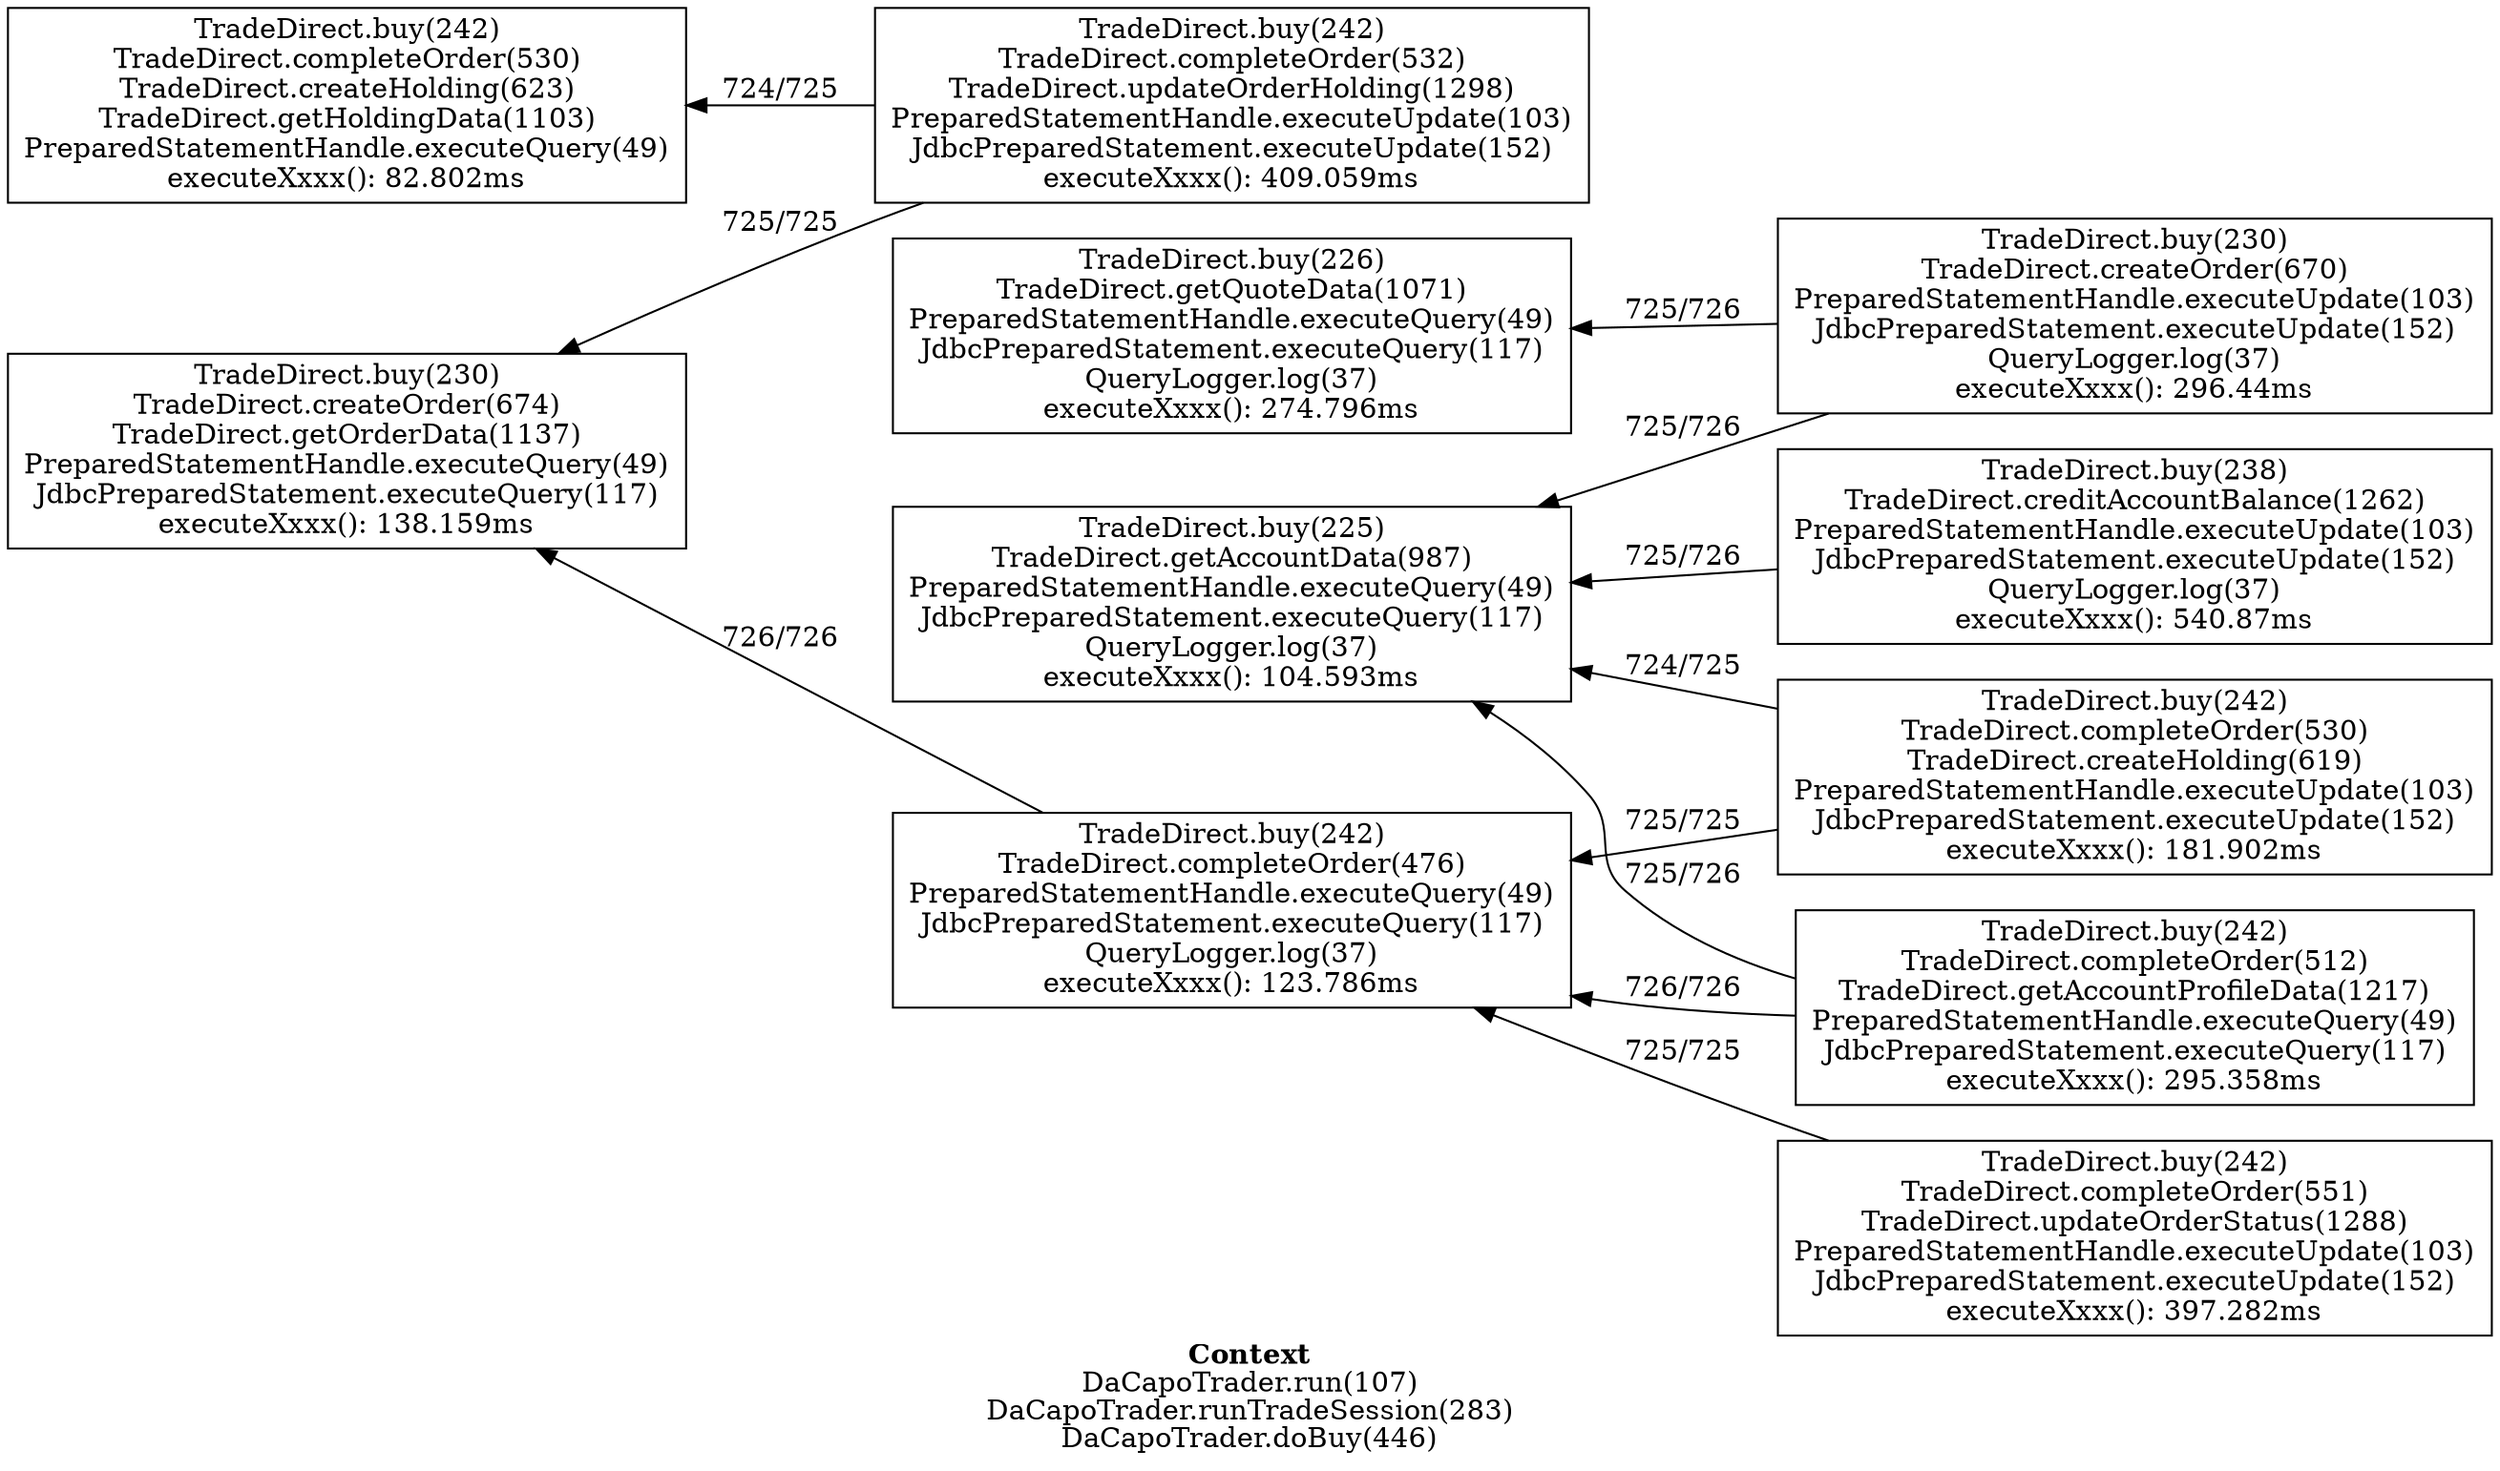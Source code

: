 digraph 797430398 { 
label=<<font face="Times-Bold">Context</font><br/>DaCapoTrader.run(107)<br/>DaCapoTrader.runTradeSession(283)<br/>DaCapoTrader.doBuy(446)>;rankdir=RL;
1 [label="TradeDirect.buy(242)\nTradeDirect.completeOrder(530)\nTradeDirect.createHolding(623)\nTradeDirect.getHoldingData(1103)\nPreparedStatementHandle.executeQuery(49)\nexecuteXxxx(): 82.802ms", shape=box];
2 [label="TradeDirect.buy(226)\nTradeDirect.getQuoteData(1071)\nPreparedStatementHandle.executeQuery(49)\nJdbcPreparedStatement.executeQuery(117)\nQueryLogger.log(37)\nexecuteXxxx(): 274.796ms", shape=box];
3 [label="TradeDirect.buy(242)\nTradeDirect.completeOrder(530)\nTradeDirect.createHolding(619)\nPreparedStatementHandle.executeUpdate(103)\nJdbcPreparedStatement.executeUpdate(152)\nexecuteXxxx(): 181.902ms", shape=box];
4 [label="TradeDirect.buy(230)\nTradeDirect.createOrder(670)\nPreparedStatementHandle.executeUpdate(103)\nJdbcPreparedStatement.executeUpdate(152)\nQueryLogger.log(37)\nexecuteXxxx(): 296.44ms", shape=box];
5 [label="TradeDirect.buy(225)\nTradeDirect.getAccountData(987)\nPreparedStatementHandle.executeQuery(49)\nJdbcPreparedStatement.executeQuery(117)\nQueryLogger.log(37)\nexecuteXxxx(): 104.593ms", shape=box];
6 [label="TradeDirect.buy(242)\nTradeDirect.completeOrder(551)\nTradeDirect.updateOrderStatus(1288)\nPreparedStatementHandle.executeUpdate(103)\nJdbcPreparedStatement.executeUpdate(152)\nexecuteXxxx(): 397.282ms", shape=box];
7 [label="TradeDirect.buy(242)\nTradeDirect.completeOrder(512)\nTradeDirect.getAccountProfileData(1217)\nPreparedStatementHandle.executeQuery(49)\nJdbcPreparedStatement.executeQuery(117)\nexecuteXxxx(): 295.358ms", shape=box];
8 [label="TradeDirect.buy(230)\nTradeDirect.createOrder(674)\nTradeDirect.getOrderData(1137)\nPreparedStatementHandle.executeQuery(49)\nJdbcPreparedStatement.executeQuery(117)\nexecuteXxxx(): 138.159ms", shape=box];
9 [label="TradeDirect.buy(242)\nTradeDirect.completeOrder(532)\nTradeDirect.updateOrderHolding(1298)\nPreparedStatementHandle.executeUpdate(103)\nJdbcPreparedStatement.executeUpdate(152)\nexecuteXxxx(): 409.059ms", shape=box];
10 [label="TradeDirect.buy(242)\nTradeDirect.completeOrder(476)\nPreparedStatementHandle.executeQuery(49)\nJdbcPreparedStatement.executeQuery(117)\nQueryLogger.log(37)\nexecuteXxxx(): 123.786ms", shape=box];
11 [label="TradeDirect.buy(238)\nTradeDirect.creditAccountBalance(1262)\nPreparedStatementHandle.executeUpdate(103)\nJdbcPreparedStatement.executeUpdate(152)\nQueryLogger.log(37)\nexecuteXxxx(): 540.87ms", shape=box];
3 -> 5 [label="724/725"];
3 -> 10 [label="725/725"];
4 -> 2 [label="725/726"];
4 -> 5 [label="725/726"];
6 -> 10 [label="725/725"];
7 -> 5 [label="725/726"];
7 -> 10 [label="726/726"];
9 -> 1 [label="724/725"];
9 -> 8 [label="725/725"];
10 -> 8 [label="726/726"];
11 -> 5 [label="725/726"];
}

